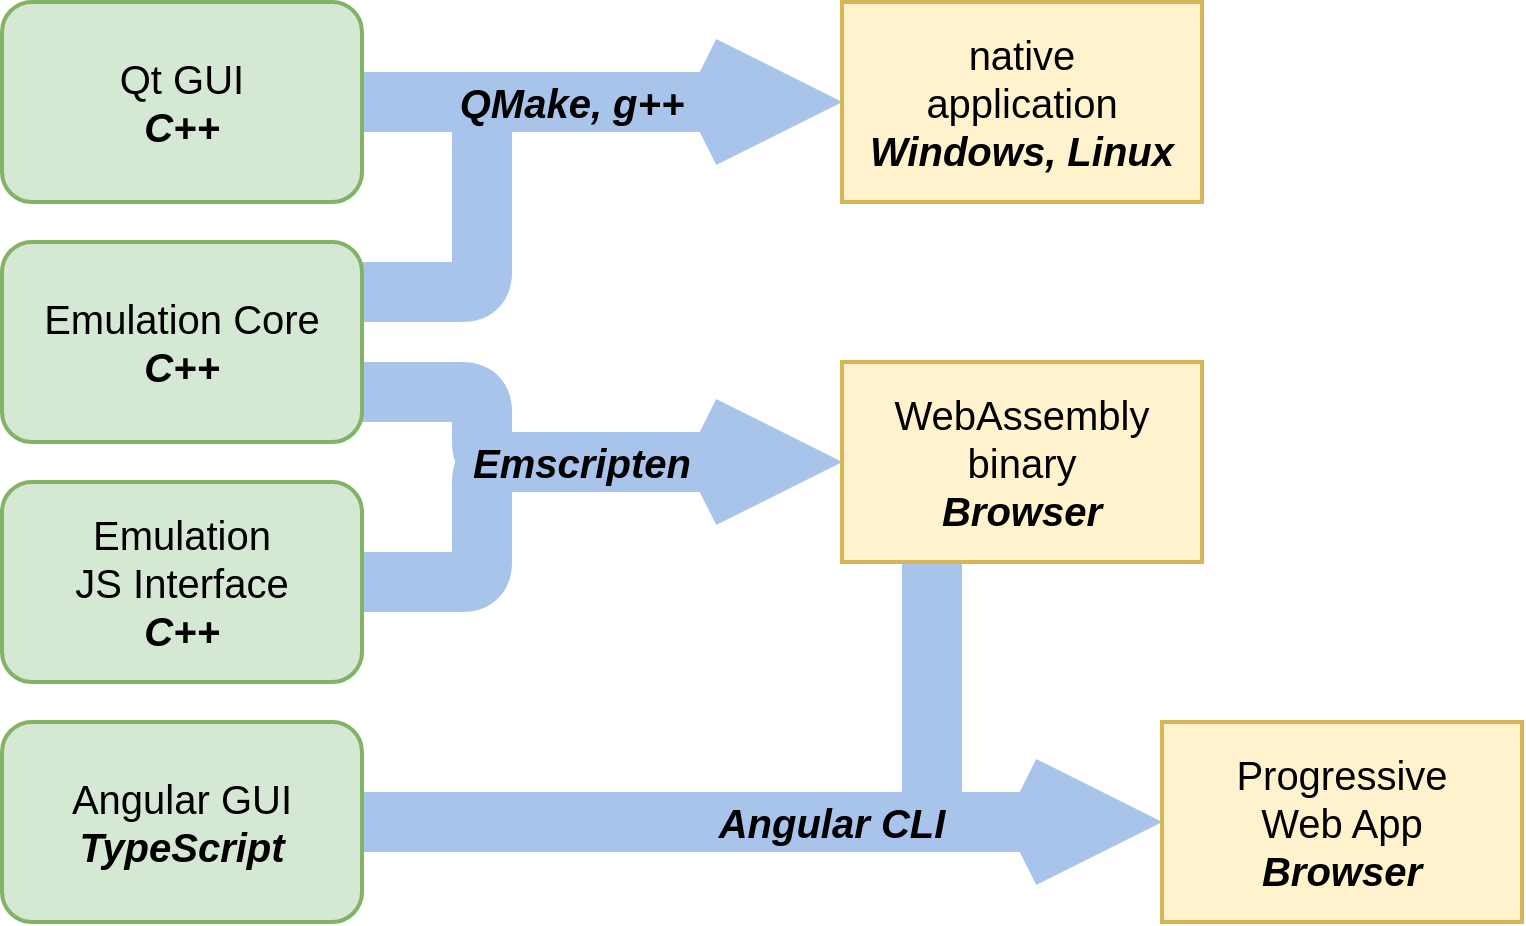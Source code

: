 <mxfile version="13.1.14"><diagram id="a0c9dUHkolD8Stx3UZfU" name="Page-1"><mxGraphModel dx="1028" dy="661" grid="1" gridSize="10" guides="1" tooltips="1" connect="1" arrows="1" fold="1" page="1" pageScale="1" pageWidth="800" pageHeight="500" math="0" shadow="0"><root><mxCell id="0"/><mxCell id="1" parent="0"/><mxCell id="OSb-wdyqoUYpQtZvEFeo-36" value="" style="endArrow=open;html=1;strokeColor=#A9C4EB;strokeWidth=30;exitX=1;exitY=0.5;exitDx=0;exitDy=0;entryX=0;entryY=0.5;entryDx=0;entryDy=0;endFill=0;" edge="1" parent="1" source="OSb-wdyqoUYpQtZvEFeo-7" target="OSb-wdyqoUYpQtZvEFeo-8"><mxGeometry width="50" height="50" relative="1" as="geometry"><mxPoint x="390" y="390" as="sourcePoint"/><mxPoint x="440" y="340" as="targetPoint"/></mxGeometry></mxCell><mxCell id="OSb-wdyqoUYpQtZvEFeo-35" value="" style="endArrow=open;html=1;strokeColor=#A9C4EB;strokeWidth=30;exitX=0.25;exitY=1;exitDx=0;exitDy=0;entryX=0;entryY=0.5;entryDx=0;entryDy=0;edgeStyle=orthogonalEdgeStyle;endFill=0;" edge="1" parent="1" source="OSb-wdyqoUYpQtZvEFeo-4" target="OSb-wdyqoUYpQtZvEFeo-8"><mxGeometry width="50" height="50" relative="1" as="geometry"><mxPoint x="390" y="390" as="sourcePoint"/><mxPoint x="440" y="340" as="targetPoint"/></mxGeometry></mxCell><mxCell id="OSb-wdyqoUYpQtZvEFeo-28" value="" style="endArrow=open;html=1;strokeColor=#A9C4EB;strokeWidth=30;exitX=1;exitY=0.25;exitDx=0;exitDy=0;entryX=0;entryY=0.5;entryDx=0;entryDy=0;edgeStyle=orthogonalEdgeStyle;endFill=0;" edge="1" parent="1" source="OSb-wdyqoUYpQtZvEFeo-1" target="OSb-wdyqoUYpQtZvEFeo-3"><mxGeometry width="50" height="50" relative="1" as="geometry"><mxPoint x="390" y="390" as="sourcePoint"/><mxPoint x="440" y="340" as="targetPoint"/><Array as="points"><mxPoint x="260" y="165"/><mxPoint x="260" y="70"/></Array></mxGeometry></mxCell><mxCell id="OSb-wdyqoUYpQtZvEFeo-27" value="" style="endArrow=open;html=1;strokeColor=#A9C4EB;strokeWidth=30;exitX=1;exitY=0.5;exitDx=0;exitDy=0;entryX=0;entryY=0.5;entryDx=0;entryDy=0;edgeStyle=orthogonalEdgeStyle;endFill=0;" edge="1" parent="1" source="OSb-wdyqoUYpQtZvEFeo-6" target="OSb-wdyqoUYpQtZvEFeo-4"><mxGeometry width="50" height="50" relative="1" as="geometry"><mxPoint x="390" y="390" as="sourcePoint"/><mxPoint x="440" y="340" as="targetPoint"/><Array as="points"><mxPoint x="260" y="310"/><mxPoint x="260" y="250"/></Array></mxGeometry></mxCell><mxCell id="OSb-wdyqoUYpQtZvEFeo-22" value="" style="endArrow=open;html=1;strokeColor=#A9C4EB;strokeWidth=30;exitX=1;exitY=0.75;exitDx=0;exitDy=0;endFill=0;entryX=0;entryY=0.5;entryDx=0;entryDy=0;edgeStyle=orthogonalEdgeStyle;" edge="1" parent="1" source="OSb-wdyqoUYpQtZvEFeo-1" target="OSb-wdyqoUYpQtZvEFeo-4"><mxGeometry width="50" height="50" relative="1" as="geometry"><mxPoint x="390" y="390" as="sourcePoint"/><mxPoint x="440" y="340" as="targetPoint"/><Array as="points"><mxPoint x="260" y="215"/><mxPoint x="260" y="250"/></Array></mxGeometry></mxCell><mxCell id="OSb-wdyqoUYpQtZvEFeo-1" value="Emulation Core&lt;br style=&quot;font-size: 20px&quot;&gt;&lt;b&gt;&lt;i&gt;C++&lt;/i&gt;&lt;/b&gt;" style="rounded=1;whiteSpace=wrap;html=1;fillColor=#d5e8d4;strokeColor=#82b366;fontSize=20;strokeWidth=2;" vertex="1" parent="1"><mxGeometry x="20" y="140" width="180" height="100" as="geometry"/></mxCell><mxCell id="OSb-wdyqoUYpQtZvEFeo-18" style="edgeStyle=orthogonalEdgeStyle;orthogonalLoop=1;jettySize=auto;html=1;exitX=1;exitY=0.5;exitDx=0;exitDy=0;entryX=0;entryY=0.5;entryDx=0;entryDy=0;strokeWidth=30;strokeColor=#A9C4EB;rounded=0;endArrow=open;endFill=0;" edge="1" parent="1" source="OSb-wdyqoUYpQtZvEFeo-2" target="OSb-wdyqoUYpQtZvEFeo-3"><mxGeometry relative="1" as="geometry"><Array as="points"/></mxGeometry></mxCell><mxCell id="OSb-wdyqoUYpQtZvEFeo-2" value="&lt;font style=&quot;font-size: 20px&quot;&gt;&lt;font style=&quot;font-size: 20px&quot;&gt;Qt GUI&lt;/font&gt;&lt;br&gt;&lt;b&gt;&lt;i&gt;C++&lt;/i&gt;&lt;/b&gt;&lt;/font&gt;" style="rounded=1;whiteSpace=wrap;html=1;fillColor=#d5e8d4;strokeColor=#82b366;fontSize=20;strokeWidth=2;" vertex="1" parent="1"><mxGeometry x="20" y="20" width="180" height="100" as="geometry"/></mxCell><mxCell id="OSb-wdyqoUYpQtZvEFeo-3" value="native&lt;br&gt;application&lt;br style=&quot;font-size: 20px&quot;&gt;&lt;b&gt;&lt;i&gt;Windows, Linux&lt;/i&gt;&lt;/b&gt;" style="rounded=0;whiteSpace=wrap;html=1;fillColor=#fff2cc;strokeColor=#d6b656;fontSize=20;strokeWidth=2;" vertex="1" parent="1"><mxGeometry x="440" y="20" width="180" height="100" as="geometry"/></mxCell><mxCell id="OSb-wdyqoUYpQtZvEFeo-4" value="WebAssembly&lt;br style=&quot;font-size: 20px&quot;&gt;binary&lt;br&gt;&lt;b&gt;&lt;i&gt;Browser&lt;/i&gt;&lt;/b&gt;" style="rounded=0;whiteSpace=wrap;html=1;fillColor=#fff2cc;strokeColor=#d6b656;fontSize=20;strokeWidth=2;" vertex="1" parent="1"><mxGeometry x="440" y="200" width="180" height="100" as="geometry"/></mxCell><mxCell id="OSb-wdyqoUYpQtZvEFeo-6" value="Emulation&lt;br&gt;JS Interface&lt;br style=&quot;font-size: 20px&quot;&gt;&lt;b&gt;&lt;i&gt;C++&lt;/i&gt;&lt;/b&gt;" style="rounded=1;whiteSpace=wrap;html=1;fillColor=#d5e8d4;strokeColor=#82b366;fontSize=20;strokeWidth=2;" vertex="1" parent="1"><mxGeometry x="20" y="260" width="180" height="100" as="geometry"/></mxCell><mxCell id="OSb-wdyqoUYpQtZvEFeo-7" value="Angular GUI&lt;br style=&quot;font-size: 20px&quot;&gt;&lt;b&gt;&lt;i&gt;TypeScript&lt;/i&gt;&lt;/b&gt;" style="rounded=1;whiteSpace=wrap;html=1;fillColor=#d5e8d4;strokeColor=#82b366;fontSize=20;strokeWidth=2;" vertex="1" parent="1"><mxGeometry x="20" y="380" width="180" height="100" as="geometry"/></mxCell><mxCell id="OSb-wdyqoUYpQtZvEFeo-8" value="Progressive&lt;br style=&quot;font-size: 20px&quot;&gt;Web App&lt;br&gt;&lt;b&gt;&lt;i&gt;Browser&lt;/i&gt;&lt;/b&gt;" style="rounded=0;whiteSpace=wrap;html=1;fillColor=#fff2cc;strokeColor=#d6b656;fontSize=20;strokeWidth=2;" vertex="1" parent="1"><mxGeometry x="600" y="380" width="180" height="100" as="geometry"/></mxCell><mxCell id="OSb-wdyqoUYpQtZvEFeo-21" value="QMake, g++" style="text;html=1;strokeColor=none;fillColor=none;align=center;verticalAlign=middle;whiteSpace=wrap;rounded=0;fontStyle=3;fontSize=20;" vertex="1" parent="1"><mxGeometry x="240" y="50" width="130" height="40" as="geometry"/></mxCell><mxCell id="OSb-wdyqoUYpQtZvEFeo-34" value="Emscripten" style="text;html=1;strokeColor=none;fillColor=none;align=center;verticalAlign=middle;whiteSpace=wrap;rounded=0;fontStyle=3;fontSize=20;" vertex="1" parent="1"><mxGeometry x="250" y="230" width="120" height="40" as="geometry"/></mxCell><mxCell id="OSb-wdyqoUYpQtZvEFeo-37" value="Angular CLI" style="text;html=1;strokeColor=none;fillColor=none;align=center;verticalAlign=middle;whiteSpace=wrap;rounded=0;fontStyle=3;fontSize=20;" vertex="1" parent="1"><mxGeometry x="370" y="410" width="130" height="40" as="geometry"/></mxCell></root></mxGraphModel></diagram></mxfile>